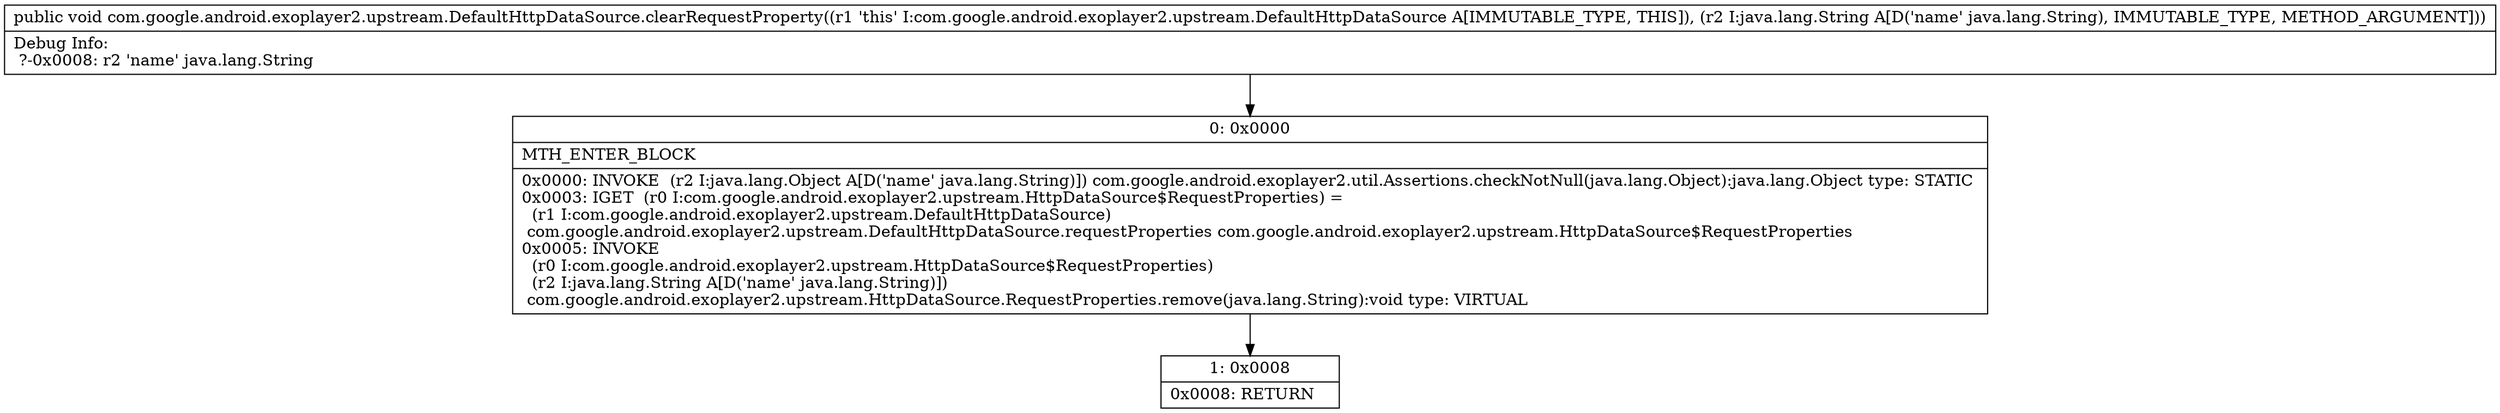 digraph "CFG forcom.google.android.exoplayer2.upstream.DefaultHttpDataSource.clearRequestProperty(Ljava\/lang\/String;)V" {
Node_0 [shape=record,label="{0\:\ 0x0000|MTH_ENTER_BLOCK\l|0x0000: INVOKE  (r2 I:java.lang.Object A[D('name' java.lang.String)]) com.google.android.exoplayer2.util.Assertions.checkNotNull(java.lang.Object):java.lang.Object type: STATIC \l0x0003: IGET  (r0 I:com.google.android.exoplayer2.upstream.HttpDataSource$RequestProperties) = \l  (r1 I:com.google.android.exoplayer2.upstream.DefaultHttpDataSource)\l com.google.android.exoplayer2.upstream.DefaultHttpDataSource.requestProperties com.google.android.exoplayer2.upstream.HttpDataSource$RequestProperties \l0x0005: INVOKE  \l  (r0 I:com.google.android.exoplayer2.upstream.HttpDataSource$RequestProperties)\l  (r2 I:java.lang.String A[D('name' java.lang.String)])\l com.google.android.exoplayer2.upstream.HttpDataSource.RequestProperties.remove(java.lang.String):void type: VIRTUAL \l}"];
Node_1 [shape=record,label="{1\:\ 0x0008|0x0008: RETURN   \l}"];
MethodNode[shape=record,label="{public void com.google.android.exoplayer2.upstream.DefaultHttpDataSource.clearRequestProperty((r1 'this' I:com.google.android.exoplayer2.upstream.DefaultHttpDataSource A[IMMUTABLE_TYPE, THIS]), (r2 I:java.lang.String A[D('name' java.lang.String), IMMUTABLE_TYPE, METHOD_ARGUMENT]))  | Debug Info:\l  ?\-0x0008: r2 'name' java.lang.String\l}"];
MethodNode -> Node_0;
Node_0 -> Node_1;
}

